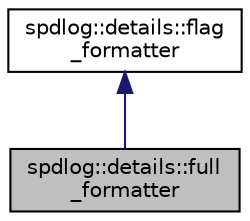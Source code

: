 digraph "spdlog::details::full_formatter"
{
  edge [fontname="Helvetica",fontsize="10",labelfontname="Helvetica",labelfontsize="10"];
  node [fontname="Helvetica",fontsize="10",shape=record];
  Node0 [label="spdlog::details::full\l_formatter",height=0.2,width=0.4,color="black", fillcolor="grey75", style="filled", fontcolor="black"];
  Node1 -> Node0 [dir="back",color="midnightblue",fontsize="10",style="solid",fontname="Helvetica"];
  Node1 [label="spdlog::details::flag\l_formatter",height=0.2,width=0.4,color="black", fillcolor="white", style="filled",URL="$classspdlog_1_1details_1_1flag__formatter.html"];
}

